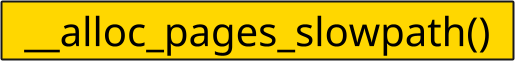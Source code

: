 @startuml

skinparam ComponentStyle rectangle
hide stereotype
scale 1/5
skinparam RoundCorner 100

skinparam Component {
    FontSize 200
    FontColor black
    RoundCorner 10
    BorderThickness 10
    BackgroundColor Gold
    BorderThickness<<text>> 0
    BackgroundColor<<text>> transparent
    FontColor<<box>> transparent
}

component "  __alloc_pages_slowpath()  " as cp

@enduml
